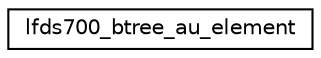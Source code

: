 digraph "Graphical Class Hierarchy"
{
 // LATEX_PDF_SIZE
  edge [fontname="Helvetica",fontsize="10",labelfontname="Helvetica",labelfontsize="10"];
  node [fontname="Helvetica",fontsize="10",shape=record];
  rankdir="LR";
  Node0 [label="lfds700_btree_au_element",height=0.2,width=0.4,color="black", fillcolor="white", style="filled",URL="$structlfds700__btree__au__element.html",tooltip=" "];
}
